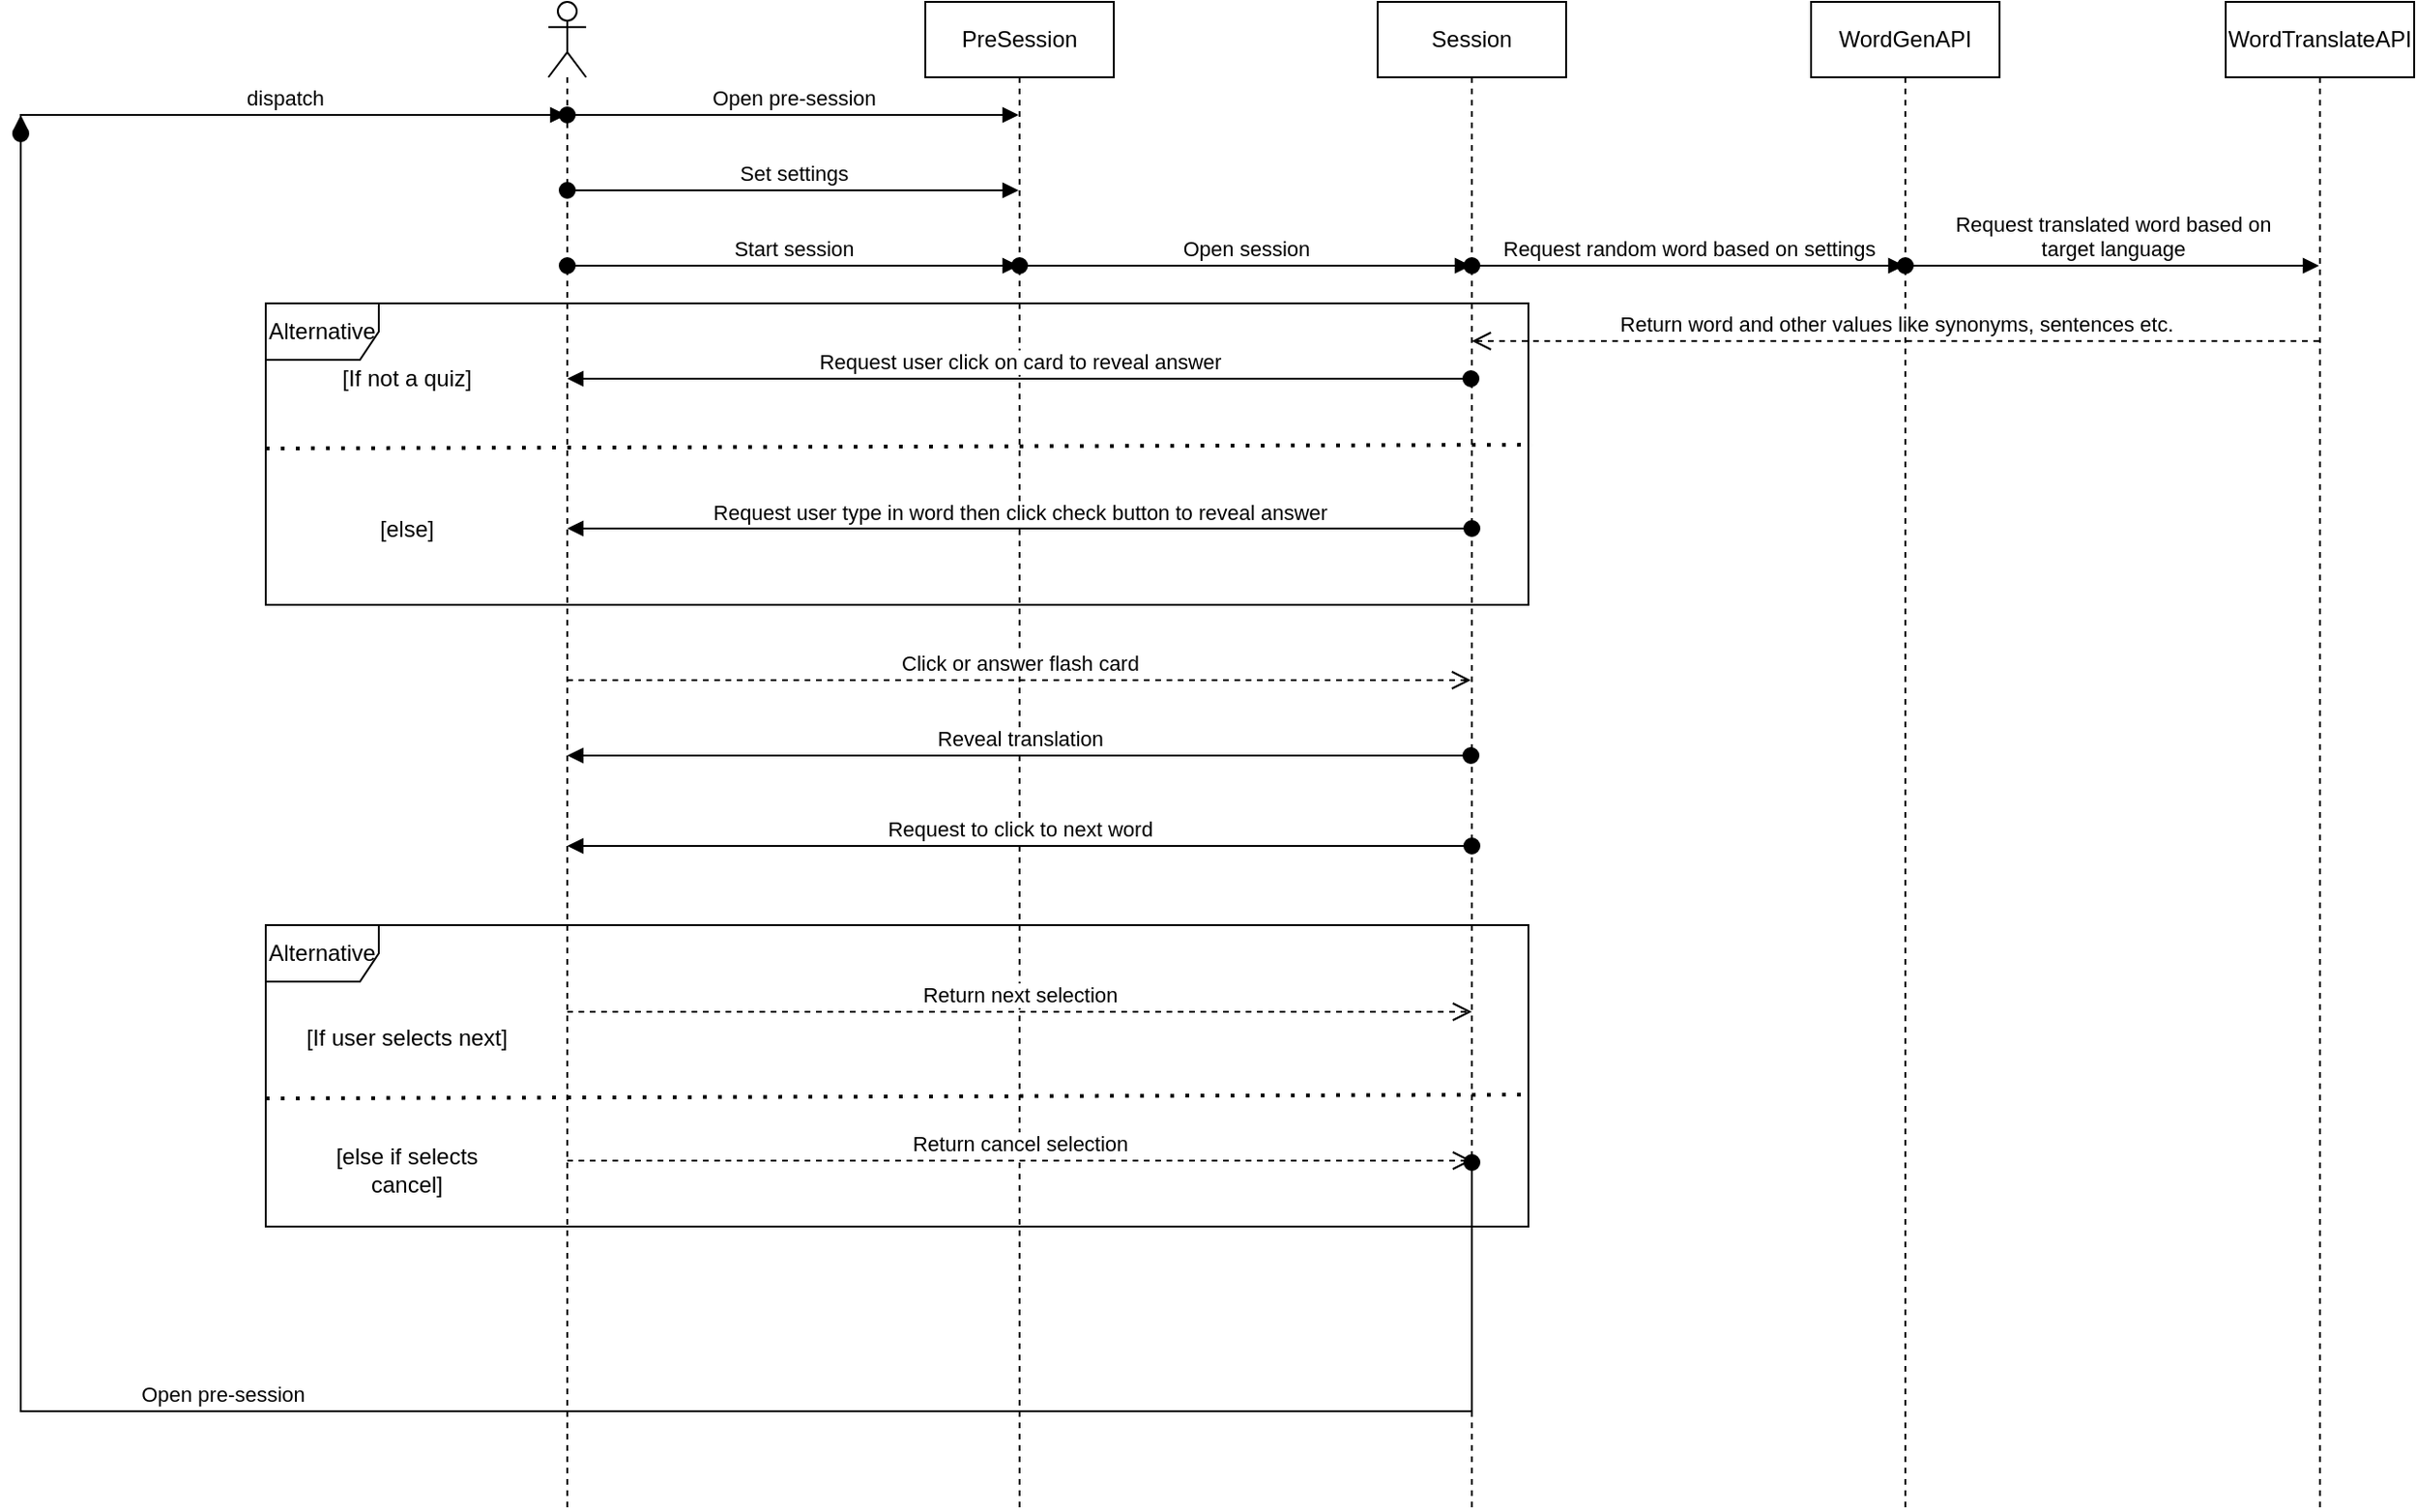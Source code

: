 <mxfile version="21.0.6" type="github">
  <diagram name="Page-1" id="_brEYTuebvPvWf_pUvOi">
    <mxGraphModel dx="1836" dy="542" grid="1" gridSize="10" guides="1" tooltips="1" connect="1" arrows="1" fold="1" page="1" pageScale="1" pageWidth="850" pageHeight="1100" math="0" shadow="0">
      <root>
        <mxCell id="0" />
        <mxCell id="1" parent="0" />
        <mxCell id="V3QSZNSe0b6lcg50ALse-7" value="" style="shape=umlLifeline;perimeter=lifelinePerimeter;whiteSpace=wrap;html=1;container=1;dropTarget=0;collapsible=0;recursiveResize=0;outlineConnect=0;portConstraint=eastwest;newEdgeStyle={&quot;edgeStyle&quot;:&quot;elbowEdgeStyle&quot;,&quot;elbow&quot;:&quot;vertical&quot;,&quot;curved&quot;:0,&quot;rounded&quot;:0};participant=umlActor;" parent="1" vertex="1">
          <mxGeometry x="80" y="80" width="20" height="800" as="geometry" />
        </mxCell>
        <mxCell id="V3QSZNSe0b6lcg50ALse-8" value="PreSession" style="shape=umlLifeline;perimeter=lifelinePerimeter;whiteSpace=wrap;html=1;container=1;dropTarget=0;collapsible=0;recursiveResize=0;outlineConnect=0;portConstraint=eastwest;newEdgeStyle={&quot;edgeStyle&quot;:&quot;elbowEdgeStyle&quot;,&quot;elbow&quot;:&quot;vertical&quot;,&quot;curved&quot;:0,&quot;rounded&quot;:0};" parent="1" vertex="1">
          <mxGeometry x="280" y="80" width="100" height="800" as="geometry" />
        </mxCell>
        <mxCell id="V3QSZNSe0b6lcg50ALse-9" value="Open pre-session" style="html=1;verticalAlign=bottom;startArrow=oval;startFill=1;endArrow=block;startSize=8;edgeStyle=elbowEdgeStyle;elbow=vertical;curved=0;rounded=0;" parent="1" target="V3QSZNSe0b6lcg50ALse-8" edge="1">
          <mxGeometry width="60" relative="1" as="geometry">
            <mxPoint x="90" y="140" as="sourcePoint" />
            <mxPoint x="150" y="140" as="targetPoint" />
          </mxGeometry>
        </mxCell>
        <mxCell id="EKv5OnNOHWtHoEkko2qL-3" value="Set settings" style="html=1;verticalAlign=bottom;startArrow=oval;startFill=1;endArrow=block;startSize=8;edgeStyle=elbowEdgeStyle;elbow=vertical;curved=0;rounded=0;" parent="1" source="V3QSZNSe0b6lcg50ALse-7" target="V3QSZNSe0b6lcg50ALse-8" edge="1">
          <mxGeometry width="60" relative="1" as="geometry">
            <mxPoint x="110" y="200" as="sourcePoint" />
            <mxPoint x="450" y="280" as="targetPoint" />
            <Array as="points">
              <mxPoint x="270" y="180" />
              <mxPoint x="280" y="170" />
              <mxPoint x="260" y="220" />
              <mxPoint x="280" y="190" />
            </Array>
          </mxGeometry>
        </mxCell>
        <mxCell id="EKv5OnNOHWtHoEkko2qL-4" value="Session" style="shape=umlLifeline;perimeter=lifelinePerimeter;whiteSpace=wrap;html=1;container=1;dropTarget=0;collapsible=0;recursiveResize=0;outlineConnect=0;portConstraint=eastwest;newEdgeStyle={&quot;edgeStyle&quot;:&quot;elbowEdgeStyle&quot;,&quot;elbow&quot;:&quot;vertical&quot;,&quot;curved&quot;:0,&quot;rounded&quot;:0};" parent="1" vertex="1">
          <mxGeometry x="520" y="80" width="100" height="800" as="geometry" />
        </mxCell>
        <mxCell id="EKv5OnNOHWtHoEkko2qL-6" value="Start session" style="html=1;verticalAlign=bottom;startArrow=oval;startFill=1;endArrow=block;startSize=8;edgeStyle=elbowEdgeStyle;elbow=vertical;curved=0;rounded=0;" parent="1" source="V3QSZNSe0b6lcg50ALse-7" target="V3QSZNSe0b6lcg50ALse-8" edge="1">
          <mxGeometry width="60" relative="1" as="geometry">
            <mxPoint x="110" y="390" as="sourcePoint" />
            <mxPoint x="450" y="280" as="targetPoint" />
            <Array as="points">
              <mxPoint x="260" y="220" />
            </Array>
          </mxGeometry>
        </mxCell>
        <mxCell id="EKv5OnNOHWtHoEkko2qL-9" value="&lt;div&gt;Open session&lt;/div&gt;" style="html=1;verticalAlign=bottom;startArrow=oval;startFill=1;endArrow=block;startSize=8;edgeStyle=elbowEdgeStyle;elbow=vertical;curved=0;rounded=0;" parent="1" target="EKv5OnNOHWtHoEkko2qL-4" edge="1">
          <mxGeometry width="60" relative="1" as="geometry">
            <mxPoint x="330" y="220" as="sourcePoint" />
            <mxPoint x="450" y="280" as="targetPoint" />
          </mxGeometry>
        </mxCell>
        <mxCell id="EKv5OnNOHWtHoEkko2qL-11" value="WordGenAPI" style="shape=umlLifeline;perimeter=lifelinePerimeter;whiteSpace=wrap;html=1;container=1;dropTarget=0;collapsible=0;recursiveResize=0;outlineConnect=0;portConstraint=eastwest;newEdgeStyle={&quot;edgeStyle&quot;:&quot;elbowEdgeStyle&quot;,&quot;elbow&quot;:&quot;vertical&quot;,&quot;curved&quot;:0,&quot;rounded&quot;:0};" parent="1" vertex="1">
          <mxGeometry x="750" y="80" width="100" height="800" as="geometry" />
        </mxCell>
        <mxCell id="EKv5OnNOHWtHoEkko2qL-12" value="WordTranslateAPI" style="shape=umlLifeline;perimeter=lifelinePerimeter;whiteSpace=wrap;html=1;container=1;dropTarget=0;collapsible=0;recursiveResize=0;outlineConnect=0;portConstraint=eastwest;newEdgeStyle={&quot;edgeStyle&quot;:&quot;elbowEdgeStyle&quot;,&quot;elbow&quot;:&quot;vertical&quot;,&quot;curved&quot;:0,&quot;rounded&quot;:0};" parent="1" vertex="1">
          <mxGeometry x="970" y="80" width="100" height="800" as="geometry" />
        </mxCell>
        <mxCell id="uM_F3Oen2c-0RkTZDdHO-1" value="Request random word based on settings" style="html=1;verticalAlign=bottom;startArrow=oval;startFill=1;endArrow=block;startSize=8;edgeStyle=elbowEdgeStyle;elbow=vertical;curved=0;rounded=0;" edge="1" parent="1" source="EKv5OnNOHWtHoEkko2qL-4" target="EKv5OnNOHWtHoEkko2qL-11">
          <mxGeometry width="60" relative="1" as="geometry">
            <mxPoint x="670" y="210" as="sourcePoint" />
            <mxPoint x="730" y="210" as="targetPoint" />
            <Array as="points">
              <mxPoint x="640" y="220" />
            </Array>
          </mxGeometry>
        </mxCell>
        <mxCell id="uM_F3Oen2c-0RkTZDdHO-2" value="&lt;div&gt;Request translated word based on &lt;br&gt;&lt;/div&gt;&lt;div&gt;target language&lt;br&gt;&lt;/div&gt;" style="html=1;verticalAlign=bottom;startArrow=oval;startFill=1;endArrow=block;startSize=8;edgeStyle=elbowEdgeStyle;elbow=vertical;curved=0;rounded=0;" edge="1" parent="1" source="EKv5OnNOHWtHoEkko2qL-11" target="EKv5OnNOHWtHoEkko2qL-12">
          <mxGeometry width="60" relative="1" as="geometry">
            <mxPoint x="750" y="300" as="sourcePoint" />
            <mxPoint x="810" y="300" as="targetPoint" />
            <Array as="points">
              <mxPoint x="870" y="220" />
              <mxPoint x="830" y="210" />
            </Array>
            <mxPoint as="offset" />
          </mxGeometry>
        </mxCell>
        <mxCell id="uM_F3Oen2c-0RkTZDdHO-5" value="Return word and other values like synonyms, sentences etc." style="html=1;verticalAlign=bottom;endArrow=open;dashed=1;endSize=8;edgeStyle=elbowEdgeStyle;elbow=vertical;curved=0;rounded=0;" edge="1" parent="1" source="EKv5OnNOHWtHoEkko2qL-12" target="EKv5OnNOHWtHoEkko2qL-4">
          <mxGeometry relative="1" as="geometry">
            <mxPoint x="660" y="300" as="sourcePoint" />
            <mxPoint x="580" y="300" as="targetPoint" />
            <Array as="points">
              <mxPoint x="650" y="260" />
            </Array>
          </mxGeometry>
        </mxCell>
        <mxCell id="uM_F3Oen2c-0RkTZDdHO-6" value="Request user click on card to reveal answer" style="html=1;verticalAlign=bottom;startArrow=oval;startFill=1;endArrow=block;startSize=8;edgeStyle=elbowEdgeStyle;elbow=vertical;curved=0;rounded=0;" edge="1" parent="1" source="EKv5OnNOHWtHoEkko2qL-4" target="V3QSZNSe0b6lcg50ALse-7">
          <mxGeometry width="60" relative="1" as="geometry">
            <mxPoint x="450" y="290" as="sourcePoint" />
            <mxPoint x="510" y="290" as="targetPoint" />
            <Array as="points">
              <mxPoint x="170" y="280" />
              <mxPoint x="400" y="260" />
            </Array>
          </mxGeometry>
        </mxCell>
        <mxCell id="uM_F3Oen2c-0RkTZDdHO-7" value="&lt;div&gt;Alternative&lt;/div&gt;" style="shape=umlFrame;whiteSpace=wrap;html=1;pointerEvents=0;" vertex="1" parent="1">
          <mxGeometry x="-70" y="240" width="670" height="160" as="geometry" />
        </mxCell>
        <mxCell id="uM_F3Oen2c-0RkTZDdHO-9" value="" style="endArrow=none;dashed=1;html=1;dashPattern=1 3;strokeWidth=2;rounded=0;entryX=1.003;entryY=0.469;entryDx=0;entryDy=0;entryPerimeter=0;" edge="1" parent="1" target="uM_F3Oen2c-0RkTZDdHO-7">
          <mxGeometry width="50" height="50" relative="1" as="geometry">
            <mxPoint x="-70" y="317" as="sourcePoint" />
            <mxPoint x="50" y="320" as="targetPoint" />
          </mxGeometry>
        </mxCell>
        <mxCell id="uM_F3Oen2c-0RkTZDdHO-10" value="[If not a quiz]" style="text;html=1;strokeColor=none;fillColor=none;align=center;verticalAlign=middle;whiteSpace=wrap;rounded=0;" vertex="1" parent="1">
          <mxGeometry x="-50" y="260" width="110" height="40" as="geometry" />
        </mxCell>
        <mxCell id="uM_F3Oen2c-0RkTZDdHO-11" value="[else]" style="text;html=1;strokeColor=none;fillColor=none;align=center;verticalAlign=middle;whiteSpace=wrap;rounded=0;" vertex="1" parent="1">
          <mxGeometry x="-50" y="340" width="110" height="40" as="geometry" />
        </mxCell>
        <mxCell id="uM_F3Oen2c-0RkTZDdHO-13" value="Request user type in word then click check button to reveal answer" style="html=1;verticalAlign=bottom;startArrow=oval;startFill=1;endArrow=block;startSize=8;edgeStyle=elbowEdgeStyle;elbow=vertical;curved=0;rounded=0;" edge="1" parent="1">
          <mxGeometry width="60" relative="1" as="geometry">
            <mxPoint x="570" y="359.5" as="sourcePoint" />
            <mxPoint x="90" y="359.5" as="targetPoint" />
            <Array as="points">
              <mxPoint x="400" y="359.5" />
            </Array>
          </mxGeometry>
        </mxCell>
        <mxCell id="uM_F3Oen2c-0RkTZDdHO-14" value="Click or answer flash card" style="html=1;verticalAlign=bottom;endArrow=open;dashed=1;endSize=8;edgeStyle=elbowEdgeStyle;elbow=vertical;curved=0;rounded=0;" edge="1" parent="1" target="EKv5OnNOHWtHoEkko2qL-4">
          <mxGeometry relative="1" as="geometry">
            <mxPoint x="90" y="440" as="sourcePoint" />
            <mxPoint x="60" y="450" as="targetPoint" />
          </mxGeometry>
        </mxCell>
        <mxCell id="uM_F3Oen2c-0RkTZDdHO-15" value="Reveal translation" style="html=1;verticalAlign=bottom;startArrow=oval;startFill=1;endArrow=block;startSize=8;edgeStyle=elbowEdgeStyle;elbow=vertical;curved=0;rounded=0;" edge="1" parent="1" source="EKv5OnNOHWtHoEkko2qL-4" target="V3QSZNSe0b6lcg50ALse-7">
          <mxGeometry width="60" relative="1" as="geometry">
            <mxPoint x="330" y="370" as="sourcePoint" />
            <mxPoint x="140" y="580" as="targetPoint" />
            <Array as="points">
              <mxPoint x="180" y="480" />
            </Array>
          </mxGeometry>
        </mxCell>
        <mxCell id="uM_F3Oen2c-0RkTZDdHO-17" value="Request to click to next word" style="html=1;verticalAlign=bottom;startArrow=oval;startFill=1;endArrow=block;startSize=8;edgeStyle=elbowEdgeStyle;elbow=vertical;curved=0;rounded=0;" edge="1" parent="1">
          <mxGeometry width="60" relative="1" as="geometry">
            <mxPoint x="570" y="528" as="sourcePoint" />
            <mxPoint x="90" y="528" as="targetPoint" />
            <Array as="points">
              <mxPoint x="180" y="528" />
            </Array>
            <mxPoint as="offset" />
          </mxGeometry>
        </mxCell>
        <mxCell id="uM_F3Oen2c-0RkTZDdHO-18" value="&lt;div&gt;Alternative&lt;/div&gt;" style="shape=umlFrame;whiteSpace=wrap;html=1;pointerEvents=0;" vertex="1" parent="1">
          <mxGeometry x="-70" y="570" width="670" height="160" as="geometry" />
        </mxCell>
        <mxCell id="uM_F3Oen2c-0RkTZDdHO-19" value="[If user selects next]" style="text;html=1;strokeColor=none;fillColor=none;align=center;verticalAlign=middle;whiteSpace=wrap;rounded=0;" vertex="1" parent="1">
          <mxGeometry x="-50" y="610" width="110" height="40" as="geometry" />
        </mxCell>
        <mxCell id="uM_F3Oen2c-0RkTZDdHO-20" value="" style="endArrow=none;dashed=1;html=1;dashPattern=1 3;strokeWidth=2;rounded=0;entryX=1.003;entryY=0.469;entryDx=0;entryDy=0;entryPerimeter=0;" edge="1" parent="1">
          <mxGeometry width="50" height="50" relative="1" as="geometry">
            <mxPoint x="-70" y="662" as="sourcePoint" />
            <mxPoint x="602" y="660" as="targetPoint" />
          </mxGeometry>
        </mxCell>
        <mxCell id="uM_F3Oen2c-0RkTZDdHO-21" value="[else if selects cancel]" style="text;html=1;strokeColor=none;fillColor=none;align=center;verticalAlign=middle;whiteSpace=wrap;rounded=0;" vertex="1" parent="1">
          <mxGeometry x="-50" y="680" width="110" height="40" as="geometry" />
        </mxCell>
        <mxCell id="uM_F3Oen2c-0RkTZDdHO-23" value="Return next selection" style="html=1;verticalAlign=bottom;endArrow=open;dashed=1;endSize=8;edgeStyle=elbowEdgeStyle;elbow=vertical;curved=0;rounded=0;" edge="1" parent="1">
          <mxGeometry relative="1" as="geometry">
            <mxPoint x="90" y="616" as="sourcePoint" />
            <mxPoint x="570" y="616" as="targetPoint" />
          </mxGeometry>
        </mxCell>
        <mxCell id="uM_F3Oen2c-0RkTZDdHO-24" value="Return cancel selection" style="html=1;verticalAlign=bottom;endArrow=open;dashed=1;endSize=8;edgeStyle=elbowEdgeStyle;elbow=vertical;curved=0;rounded=0;" edge="1" parent="1">
          <mxGeometry relative="1" as="geometry">
            <mxPoint x="90" y="695" as="sourcePoint" />
            <mxPoint x="570" y="695" as="targetPoint" />
          </mxGeometry>
        </mxCell>
        <mxCell id="uM_F3Oen2c-0RkTZDdHO-25" value="Open pre-session" style="html=1;verticalAlign=bottom;startArrow=oval;startFill=1;endArrow=block;startSize=8;edgeStyle=elbowEdgeStyle;elbow=vertical;curved=0;rounded=0;" edge="1" parent="1">
          <mxGeometry width="60" relative="1" as="geometry">
            <mxPoint x="570" y="696" as="sourcePoint" />
            <mxPoint x="-200" y="140" as="targetPoint" />
            <Array as="points">
              <mxPoint x="-200" y="828" />
              <mxPoint x="-200" y="136" />
              <mxPoint x="-200" y="150" />
              <mxPoint x="-200" y="140" />
              <mxPoint x="-200" y="136" />
            </Array>
          </mxGeometry>
        </mxCell>
        <mxCell id="uM_F3Oen2c-0RkTZDdHO-27" value="dispatch" style="html=1;verticalAlign=bottom;startArrow=oval;startFill=1;endArrow=block;startSize=8;edgeStyle=elbowEdgeStyle;elbow=vertical;curved=0;rounded=0;" edge="1" parent="1" target="V3QSZNSe0b6lcg50ALse-7">
          <mxGeometry width="60" relative="1" as="geometry">
            <mxPoint x="-200" y="150" as="sourcePoint" />
            <mxPoint x="-80" y="150" as="targetPoint" />
            <Array as="points">
              <mxPoint x="50" y="140" />
            </Array>
          </mxGeometry>
        </mxCell>
      </root>
    </mxGraphModel>
  </diagram>
</mxfile>
